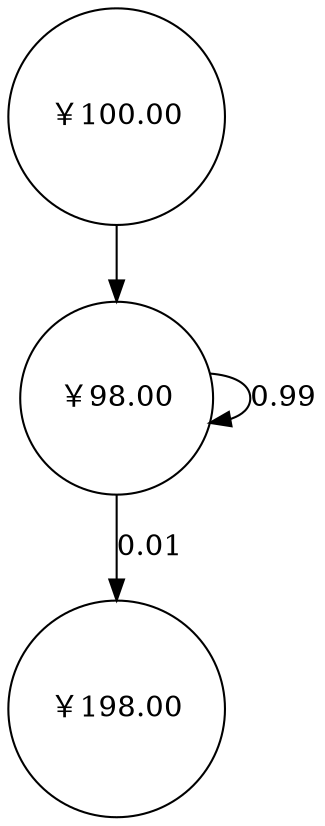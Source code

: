 digraph {
    "￥100.00" [shape=circle]
    "￥98.00" [shape=circle]
    "￥198.00" [shape=circle]

    "￥100.00" -> "￥98.00"
    "￥98.00" -> "￥98.00" [label="0.99"]
    "￥98.00" -> "￥198.00" [label="0.01"]
}
